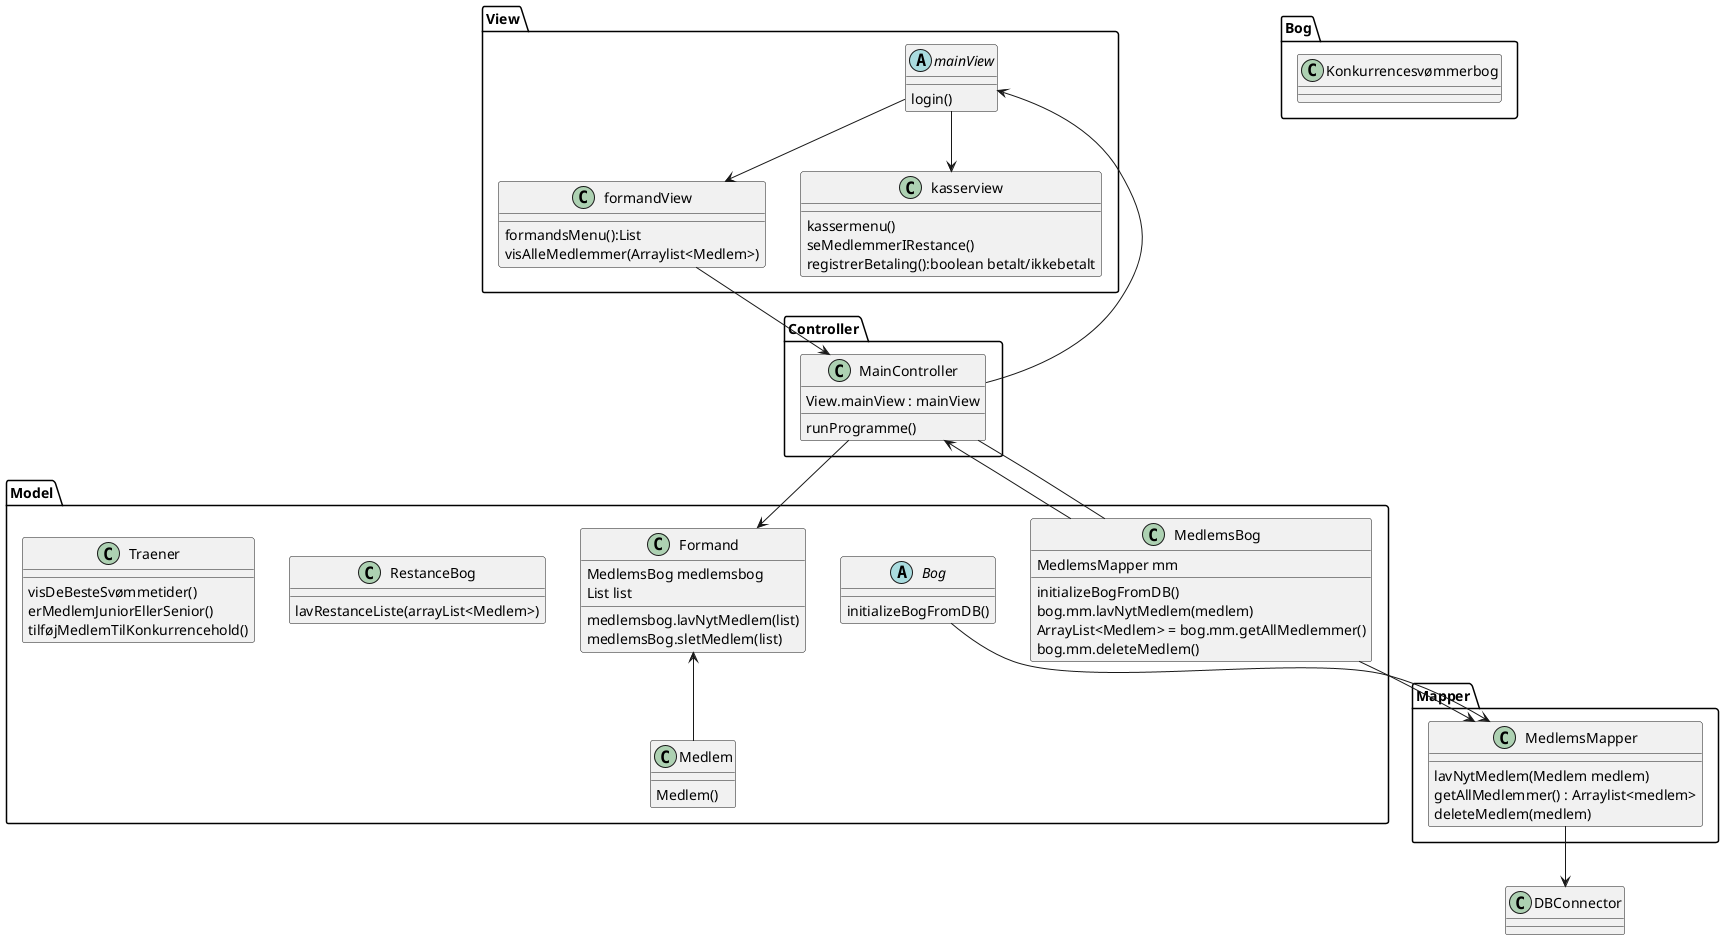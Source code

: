 @startuml
Class Controller.MainController{
View.mainView : mainView
runProgramme()
}

abstract Class View.mainView{

login()
}
Class View.formandView{
formandsMenu():List
visAlleMedlemmer(Arraylist<Medlem>)
}
Class Model.Formand{
MedlemsBog medlemsbog
List list
medlemsbog.lavNytMedlem(list)
medlemsBog.sletMedlem(list)
}
Class Model.Medlem{
Medlem()
}
Abstract Class Model.Bog{
initializeBogFromDB()

}
Class Model.MedlemsBog{
initializeBogFromDB()
MedlemsMapper mm
bog.mm.lavNytMedlem(medlem)
ArrayList<Medlem> = bog.mm.getAllMedlemmer()
bog.mm.deleteMedlem()
}
Class Mapper.MedlemsMapper{
lavNytMedlem(Medlem medlem)
getAllMedlemmer() : Arraylist<medlem>
deleteMedlem(medlem)
}
Class DBConnector{
}
Class View.kasserview{
kassermenu()
seMedlemmerIRestance()
registrerBetaling():boolean betalt/ikkebetalt
}
Class Model.RestanceBog{
lavRestanceListe(arrayList<Medlem>)
}
Class Model.Traener{
visDeBesteSvømmetider()
erMedlemJuniorEllerSenior()
tilføjMedlemTilKonkurrencehold()
}
Class Bog.Konkurrencesvømmerbog{

}
View.mainView-->View.kasserview
Controller.MainController-->View.mainView
View.mainView --> View.formandView
View.formandView-->Controller.MainController
Controller.MainController-->Model.Formand
Model.Formand<--Model.Medlem
Model.Bog-->Mapper.MedlemsMapper
Controller.MainController--Model.MedlemsBog
Model.MedlemsBog-->Mapper.MedlemsMapper
Mapper.MedlemsMapper-->DBConnector
Model.MedlemsBog-->Controller.MainController

@enduml